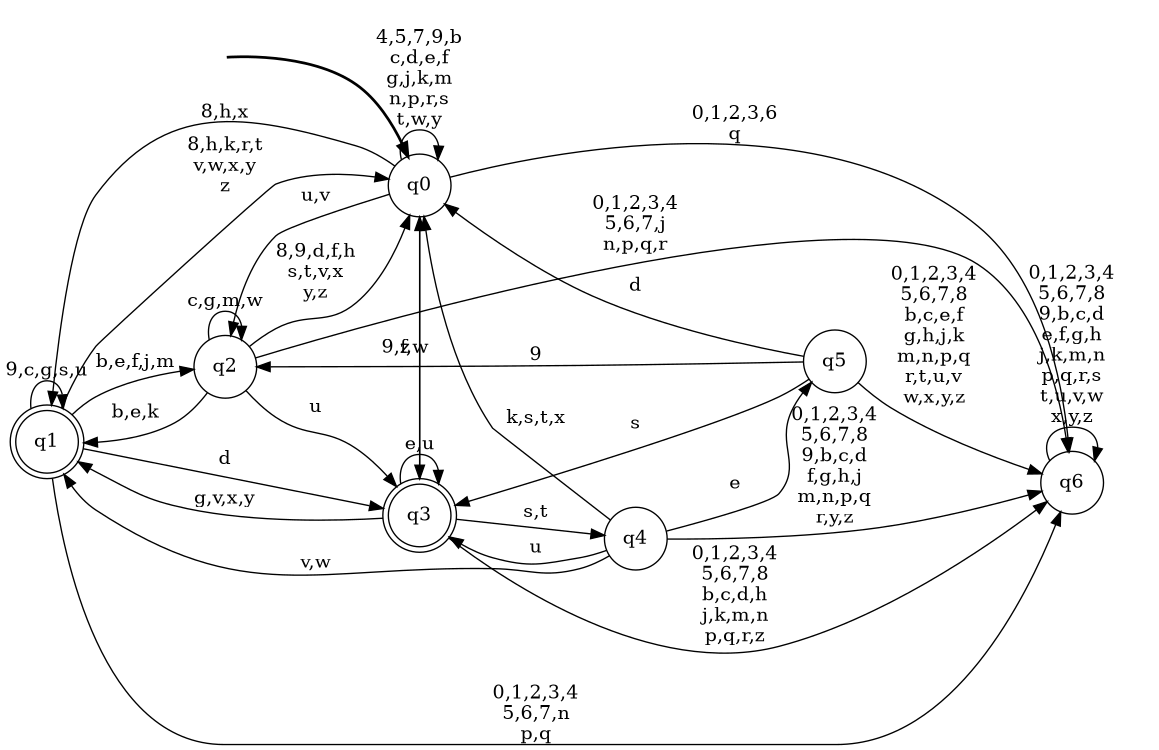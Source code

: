 digraph BlueStar {
__start0 [style = invis, shape = none, label = "", width = 0, height = 0];

rankdir=LR;
size="8,5";

s0 [style="filled", color="black", fillcolor="white" shape="circle", label="q0"];
s1 [style="rounded,filled", color="black", fillcolor="white" shape="doublecircle", label="q1"];
s2 [style="filled", color="black", fillcolor="white" shape="circle", label="q2"];
s3 [style="rounded,filled", color="black", fillcolor="white" shape="doublecircle", label="q3"];
s4 [style="filled", color="black", fillcolor="white" shape="circle", label="q4"];
s5 [style="filled", color="black", fillcolor="white" shape="circle", label="q5"];
s6 [style="filled", color="black", fillcolor="white" shape="circle", label="q6"];
subgraph cluster_main { 
	graph [pad=".75", ranksep="0.15", nodesep="0.15"];
	 style=invis; 
	__start0 -> s0 [penwidth=2];
}
s0 -> s0 [label="4,5,7,9,b\nc,d,e,f\ng,j,k,m\nn,p,r,s\nt,w,y"];
s0 -> s1 [label="8,h,x"];
s0 -> s2 [label="u,v"];
s0 -> s3 [label="z"];
s0 -> s6 [label="0,1,2,3,6\nq"];
s1 -> s0 [label="8,h,k,r,t\nv,w,x,y\nz"];
s1 -> s1 [label="9,c,g,s,u"];
s1 -> s2 [label="b,e,f,j,m"];
s1 -> s3 [label="d"];
s1 -> s6 [label="0,1,2,3,4\n5,6,7,n\np,q"];
s2 -> s0 [label="8,9,d,f,h\ns,t,v,x\ny,z"];
s2 -> s1 [label="b,e,k"];
s2 -> s2 [label="c,g,m,w"];
s2 -> s3 [label="u"];
s2 -> s6 [label="0,1,2,3,4\n5,6,7,j\nn,p,q,r"];
s3 -> s0 [label="9,f,w"];
s3 -> s1 [label="g,v,x,y"];
s3 -> s3 [label="e,u"];
s3 -> s4 [label="s,t"];
s3 -> s6 [label="0,1,2,3,4\n5,6,7,8\nb,c,d,h\nj,k,m,n\np,q,r,z"];
s4 -> s0 [label="k,s,t,x"];
s4 -> s1 [label="v,w"];
s4 -> s3 [label="u"];
s4 -> s5 [label="e"];
s4 -> s6 [label="0,1,2,3,4\n5,6,7,8\n9,b,c,d\nf,g,h,j\nm,n,p,q\nr,y,z"];
s5 -> s0 [label="d"];
s5 -> s2 [label="9"];
s5 -> s3 [label="s"];
s5 -> s6 [label="0,1,2,3,4\n5,6,7,8\nb,c,e,f\ng,h,j,k\nm,n,p,q\nr,t,u,v\nw,x,y,z"];
s6 -> s6 [label="0,1,2,3,4\n5,6,7,8\n9,b,c,d\ne,f,g,h\nj,k,m,n\np,q,r,s\nt,u,v,w\nx,y,z"];

}